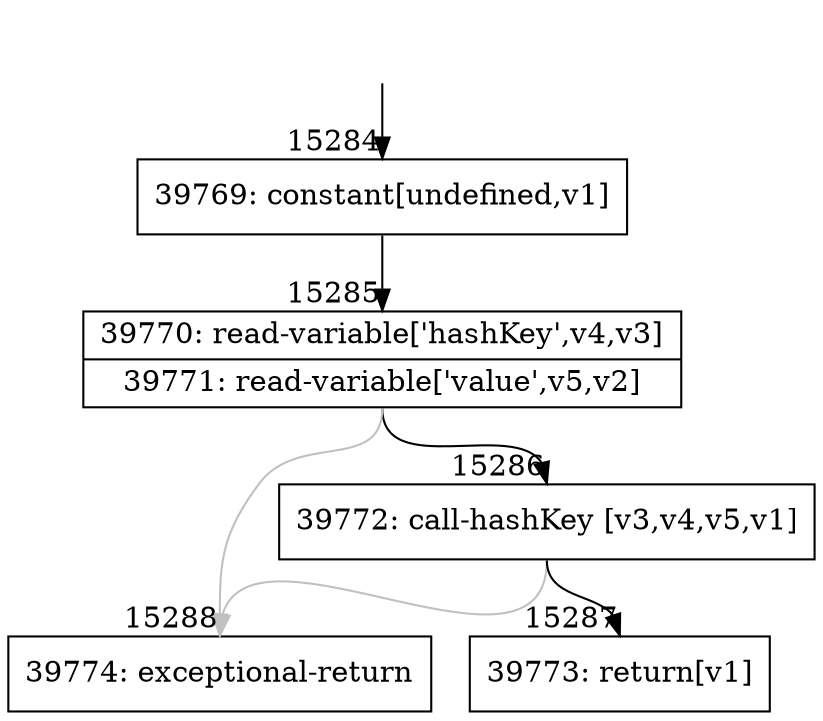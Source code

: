 digraph {
rankdir="TD"
BB_entry1231[shape=none,label=""];
BB_entry1231 -> BB15284 [tailport=s, headport=n, headlabel="    15284"]
BB15284 [shape=record label="{39769: constant[undefined,v1]}" ] 
BB15284 -> BB15285 [tailport=s, headport=n, headlabel="      15285"]
BB15285 [shape=record label="{39770: read-variable['hashKey',v4,v3]|39771: read-variable['value',v5,v2]}" ] 
BB15285 -> BB15286 [tailport=s, headport=n, headlabel="      15286"]
BB15285 -> BB15288 [tailport=s, headport=n, color=gray, headlabel="      15288"]
BB15286 [shape=record label="{39772: call-hashKey [v3,v4,v5,v1]}" ] 
BB15286 -> BB15287 [tailport=s, headport=n, headlabel="      15287"]
BB15286 -> BB15288 [tailport=s, headport=n, color=gray]
BB15287 [shape=record label="{39773: return[v1]}" ] 
BB15288 [shape=record label="{39774: exceptional-return}" ] 
//#$~ 25989
}
